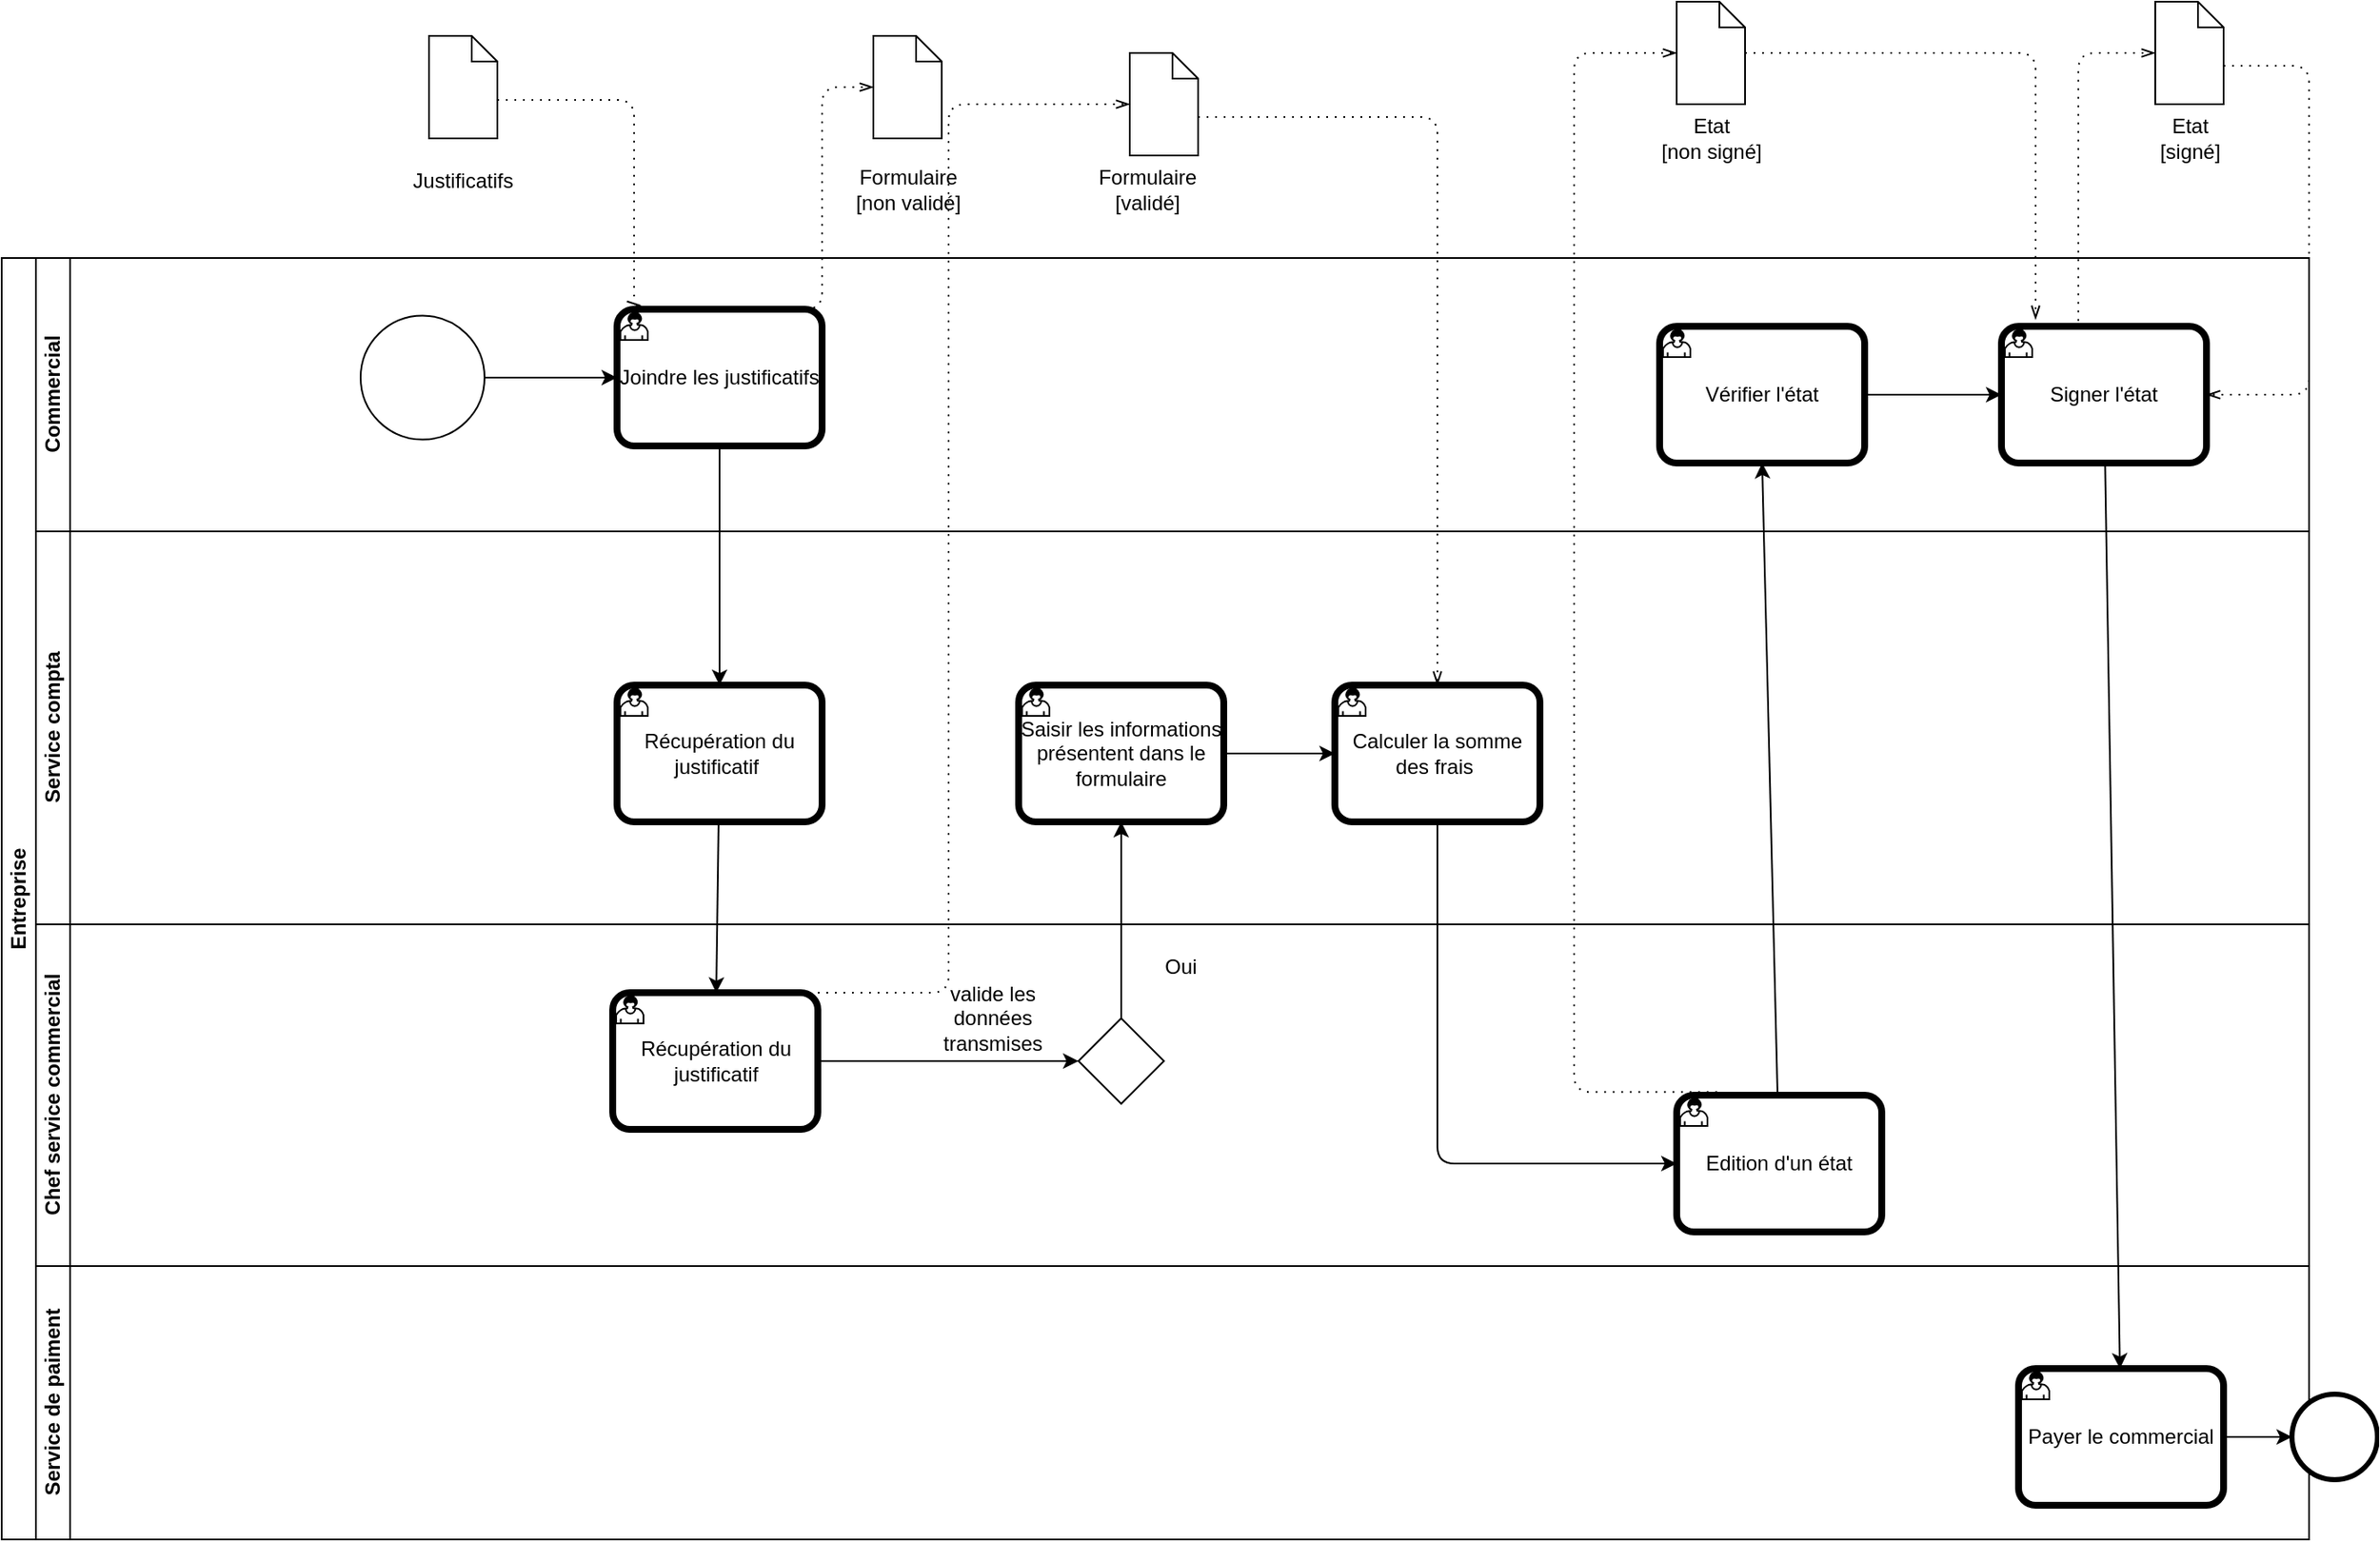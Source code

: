 <mxfile>
    <diagram id="N8Bebdnmj24x902qbwWk" name="Page-1">
        <mxGraphModel dx="1038" dy="1665" grid="1" gridSize="10" guides="1" tooltips="1" connect="1" arrows="1" fold="1" page="1" pageScale="1" pageWidth="850" pageHeight="1100" math="0" shadow="0">
            <root>
                <mxCell id="0"/>
                <mxCell id="1" parent="0"/>
                <mxCell id="2" value="Entreprise" style="swimlane;html=1;childLayout=stackLayout;resizeParent=1;resizeParentMax=0;horizontal=0;startSize=20;horizontalStack=0;whiteSpace=wrap;" vertex="1" parent="1">
                    <mxGeometry x="200" y="110" width="1350" height="750" as="geometry"/>
                </mxCell>
                <mxCell id="3" value="Commercial" style="swimlane;html=1;startSize=20;horizontal=0;fillStyle=auto;swimlaneFillColor=default;" vertex="1" parent="2">
                    <mxGeometry x="20" width="1330" height="160" as="geometry"/>
                </mxCell>
                <mxCell id="20" style="edgeStyle=none;html=1;" edge="1" parent="3" source="16" target="74">
                    <mxGeometry relative="1" as="geometry">
                        <mxPoint x="130" y="140" as="targetPoint"/>
                    </mxGeometry>
                </mxCell>
                <mxCell id="16" value="" style="points=[[0.145,0.145,0],[0.5,0,0],[0.855,0.145,0],[1,0.5,0],[0.855,0.855,0],[0.5,1,0],[0.145,0.855,0],[0,0.5,0]];shape=mxgraph.bpmn.event;html=1;verticalLabelPosition=bottom;labelBackgroundColor=#ffffff;verticalAlign=top;align=center;perimeter=ellipsePerimeter;outlineConnect=0;aspect=fixed;outline=standard;symbol=general;" vertex="1" parent="3">
                    <mxGeometry x="190" y="33.75" width="72.5" height="72.5" as="geometry"/>
                </mxCell>
                <mxCell id="57" value="" style="edgeStyle=none;html=1;" edge="1" parent="3" source="50" target="56">
                    <mxGeometry relative="1" as="geometry"/>
                </mxCell>
                <mxCell id="50" value="Vérifier l'état" style="points=[[0.25,0,0],[0.5,0,0],[0.75,0,0],[1,0.25,0],[1,0.5,0],[1,0.75,0],[0.75,1,0],[0.5,1,0],[0.25,1,0],[0,0.75,0],[0,0.5,0],[0,0.25,0]];shape=mxgraph.bpmn.task;whiteSpace=wrap;rectStyle=rounded;size=10;html=1;bpmnShapeType=call;taskMarker=user;fillStyle=auto;" vertex="1" parent="3">
                    <mxGeometry x="950" y="40" width="120" height="80" as="geometry"/>
                </mxCell>
                <mxCell id="56" value="Signer l'état" style="points=[[0.25,0,0],[0.5,0,0],[0.75,0,0],[1,0.25,0],[1,0.5,0],[1,0.75,0],[0.75,1,0],[0.5,1,0],[0.25,1,0],[0,0.75,0],[0,0.5,0],[0,0.25,0]];shape=mxgraph.bpmn.task;whiteSpace=wrap;rectStyle=rounded;size=10;html=1;bpmnShapeType=call;taskMarker=user;fillStyle=auto;" vertex="1" parent="3">
                    <mxGeometry x="1150" y="40" width="120" height="80" as="geometry"/>
                </mxCell>
                <mxCell id="74" value="Joindre les justificatifs" style="points=[[0.25,0,0],[0.5,0,0],[0.75,0,0],[1,0.25,0],[1,0.5,0],[1,0.75,0],[0.75,1,0],[0.5,1,0],[0.25,1,0],[0,0.75,0],[0,0.5,0],[0,0.25,0]];shape=mxgraph.bpmn.task;whiteSpace=wrap;rectStyle=rounded;size=10;html=1;bpmnShapeType=call;taskMarker=user;fillStyle=auto;" vertex="1" parent="3">
                    <mxGeometry x="340" y="30" width="120" height="80" as="geometry"/>
                </mxCell>
                <mxCell id="4" value="Service compta" style="swimlane;html=1;startSize=20;horizontal=0;swimlaneFillColor=#FFFFFF;" vertex="1" parent="2">
                    <mxGeometry x="20" y="160" width="1330" height="230" as="geometry"/>
                </mxCell>
                <mxCell id="9" style="edgeStyle=none;html=1;" edge="1" parent="4" target="8">
                    <mxGeometry relative="1" as="geometry">
                        <mxPoint x="80" y="170" as="sourcePoint"/>
                    </mxGeometry>
                </mxCell>
                <mxCell id="25" value="Récupération du justificatif&amp;nbsp;" style="points=[[0.25,0,0],[0.5,0,0],[0.75,0,0],[1,0.25,0],[1,0.5,0],[1,0.75,0],[0.75,1,0],[0.5,1,0],[0.25,1,0],[0,0.75,0],[0,0.5,0],[0,0.25,0]];shape=mxgraph.bpmn.task;whiteSpace=wrap;rectStyle=rounded;size=10;html=1;bpmnShapeType=call;taskMarker=user;fillStyle=auto;" vertex="1" parent="4">
                    <mxGeometry x="340" y="90" width="120" height="80" as="geometry"/>
                </mxCell>
                <mxCell id="41" value="" style="edgeStyle=none;html=1;" edge="1" parent="4" source="37" target="40">
                    <mxGeometry relative="1" as="geometry"/>
                </mxCell>
                <mxCell id="37" value="Saisir les informations présentent dans le formulaire" style="points=[[0.25,0,0],[0.5,0,0],[0.75,0,0],[1,0.25,0],[1,0.5,0],[1,0.75,0],[0.75,1,0],[0.5,1,0],[0.25,1,0],[0,0.75,0],[0,0.5,0],[0,0.25,0]];shape=mxgraph.bpmn.task;whiteSpace=wrap;rectStyle=rounded;size=10;html=1;bpmnShapeType=call;taskMarker=user;fillStyle=auto;" vertex="1" parent="4">
                    <mxGeometry x="575" y="90" width="120" height="80" as="geometry"/>
                </mxCell>
                <mxCell id="40" value="Calculer la somme des frais&amp;nbsp;" style="points=[[0.25,0,0],[0.5,0,0],[0.75,0,0],[1,0.25,0],[1,0.5,0],[1,0.75,0],[0.75,1,0],[0.5,1,0],[0.25,1,0],[0,0.75,0],[0,0.5,0],[0,0.25,0]];shape=mxgraph.bpmn.task;whiteSpace=wrap;rectStyle=rounded;size=10;html=1;bpmnShapeType=call;taskMarker=user;fillStyle=auto;" vertex="1" parent="4">
                    <mxGeometry x="760" y="90" width="120" height="80" as="geometry"/>
                </mxCell>
                <mxCell id="5" value="Chef service commercial" style="swimlane;html=1;startSize=20;horizontal=0;swimlaneFillColor=#FFFFFF;" vertex="1" parent="2">
                    <mxGeometry x="20" y="390" width="1330" height="200" as="geometry"/>
                </mxCell>
                <mxCell id="31" style="edgeStyle=none;html=1;" edge="1" parent="5" source="28" target="30">
                    <mxGeometry relative="1" as="geometry"/>
                </mxCell>
                <mxCell id="28" value="Récupération du justificatif" style="points=[[0.25,0,0],[0.5,0,0],[0.75,0,0],[1,0.25,0],[1,0.5,0],[1,0.75,0],[0.75,1,0],[0.5,1,0],[0.25,1,0],[0,0.75,0],[0,0.5,0],[0,0.25,0]];shape=mxgraph.bpmn.task;whiteSpace=wrap;rectStyle=rounded;size=10;html=1;bpmnShapeType=call;taskMarker=user;fillStyle=auto;" vertex="1" parent="5">
                    <mxGeometry x="337.5" y="40" width="120" height="80" as="geometry"/>
                </mxCell>
                <mxCell id="30" value="" style="points=[[0.25,0.25,0],[0.5,0,0],[0.75,0.25,0],[1,0.5,0],[0.75,0.75,0],[0.5,1,0],[0.25,0.75,0],[0,0.5,0]];shape=mxgraph.bpmn.gateway2;html=1;verticalLabelPosition=bottom;labelBackgroundColor=#ffffff;verticalAlign=top;align=center;perimeter=rhombusPerimeter;outlineConnect=0;outline=none;symbol=none;fillStyle=auto;" vertex="1" parent="5">
                    <mxGeometry x="610" y="55" width="50" height="50" as="geometry"/>
                </mxCell>
                <mxCell id="32" value="valide les données transmises" style="text;html=1;strokeColor=none;fillColor=none;align=center;verticalAlign=middle;whiteSpace=wrap;rounded=0;fillStyle=auto;" vertex="1" parent="5">
                    <mxGeometry x="530" y="40" width="60" height="30" as="geometry"/>
                </mxCell>
                <mxCell id="39" value="Oui" style="text;html=1;strokeColor=none;fillColor=none;align=center;verticalAlign=middle;whiteSpace=wrap;rounded=0;fillStyle=auto;" vertex="1" parent="5">
                    <mxGeometry x="640" y="10" width="60" height="30" as="geometry"/>
                </mxCell>
                <mxCell id="26" style="edgeStyle=none;html=1;exitX=0.5;exitY=1;exitDx=0;exitDy=0;exitPerimeter=0;" edge="1" parent="2" source="74" target="25">
                    <mxGeometry relative="1" as="geometry">
                        <mxPoint x="409.615" y="260" as="sourcePoint"/>
                    </mxGeometry>
                </mxCell>
                <mxCell id="29" style="edgeStyle=none;html=1;" edge="1" parent="2" source="25" target="28">
                    <mxGeometry relative="1" as="geometry"/>
                </mxCell>
                <mxCell id="38" style="edgeStyle=none;html=1;entryX=0.5;entryY=1;entryDx=0;entryDy=0;entryPerimeter=0;" edge="1" parent="2" source="30" target="37">
                    <mxGeometry relative="1" as="geometry"/>
                </mxCell>
                <mxCell id="58" value="Service de paiment" style="swimlane;html=1;startSize=20;horizontal=0;swimlaneFillColor=#FFFFFF;" vertex="1" parent="2">
                    <mxGeometry x="20" y="590" width="1330" height="160" as="geometry"/>
                </mxCell>
                <mxCell id="70" style="edgeStyle=none;html=1;" edge="1" parent="58" source="66" target="69">
                    <mxGeometry relative="1" as="geometry"/>
                </mxCell>
                <mxCell id="66" value="Payer le commercial" style="points=[[0.25,0,0],[0.5,0,0],[0.75,0,0],[1,0.25,0],[1,0.5,0],[1,0.75,0],[0.75,1,0],[0.5,1,0],[0.25,1,0],[0,0.75,0],[0,0.5,0],[0,0.25,0]];shape=mxgraph.bpmn.task;whiteSpace=wrap;rectStyle=rounded;size=10;html=1;bpmnShapeType=call;taskMarker=user;fillStyle=auto;" vertex="1" parent="58">
                    <mxGeometry x="1160" y="60" width="120" height="80" as="geometry"/>
                </mxCell>
                <mxCell id="69" value="" style="points=[[0.145,0.145,0],[0.5,0,0],[0.855,0.145,0],[1,0.5,0],[0.855,0.855,0],[0.5,1,0],[0.145,0.855,0],[0,0.5,0]];shape=mxgraph.bpmn.event;html=1;verticalLabelPosition=bottom;labelBackgroundColor=#ffffff;verticalAlign=top;align=center;perimeter=ellipsePerimeter;outlineConnect=0;aspect=fixed;outline=end;symbol=terminate2;fillStyle=auto;" vertex="1" parent="58">
                    <mxGeometry x="1320" y="75" width="50" height="50" as="geometry"/>
                </mxCell>
                <mxCell id="67" value="" style="edgeStyle=none;html=1;" edge="1" parent="2" source="56" target="66">
                    <mxGeometry relative="1" as="geometry"/>
                </mxCell>
                <mxCell id="71" style="edgeStyle=none;html=1;entryX=0.5;entryY=1;entryDx=0;entryDy=0;entryPerimeter=0;" edge="1" parent="1" source="42" target="50">
                    <mxGeometry relative="1" as="geometry"/>
                </mxCell>
                <mxCell id="42" value="Edition d'un état" style="points=[[0.25,0,0],[0.5,0,0],[0.75,0,0],[1,0.25,0],[1,0.5,0],[1,0.75,0],[0.75,1,0],[0.5,1,0],[0.25,1,0],[0,0.75,0],[0,0.5,0],[0,0.25,0]];shape=mxgraph.bpmn.task;whiteSpace=wrap;rectStyle=rounded;size=10;html=1;bpmnShapeType=call;taskMarker=user;fillStyle=auto;" vertex="1" parent="1">
                    <mxGeometry x="1180" y="600" width="120" height="80" as="geometry"/>
                </mxCell>
                <mxCell id="43" value="" style="edgeStyle=none;html=1;" edge="1" parent="1" source="40" target="42">
                    <mxGeometry relative="1" as="geometry">
                        <Array as="points">
                            <mxPoint x="1040" y="640"/>
                        </Array>
                    </mxGeometry>
                </mxCell>
                <mxCell id="76" value="" style="shape=mxgraph.bpmn.data;labelPosition=center;verticalLabelPosition=bottom;align=center;verticalAlign=top;whiteSpace=wrap;size=15;html=1;fillStyle=auto;" vertex="1" parent="1">
                    <mxGeometry x="450" y="-20" width="40" height="60" as="geometry"/>
                </mxCell>
                <mxCell id="77" value="" style="edgeStyle=elbowEdgeStyle;fontSize=12;html=1;endFill=0;startFill=0;endSize=6;startSize=6;dashed=1;dashPattern=1 4;endArrow=openThin;startArrow=none;exitX=0;exitY=0;exitDx=40;exitDy=37.5;exitPerimeter=0;entryX=0.116;entryY=-0.029;entryDx=0;entryDy=0;entryPerimeter=0;" edge="1" parent="1" source="76" target="74">
                    <mxGeometry width="160" relative="1" as="geometry">
                        <mxPoint x="700" y="290" as="sourcePoint"/>
                        <mxPoint x="580" y="130" as="targetPoint"/>
                        <Array as="points">
                            <mxPoint x="570" y="80"/>
                            <mxPoint x="630" y="50"/>
                        </Array>
                    </mxGeometry>
                </mxCell>
                <mxCell id="78" value="Justificatifs" style="text;html=1;strokeColor=none;fillColor=none;align=center;verticalAlign=middle;whiteSpace=wrap;rounded=0;fillStyle=auto;" vertex="1" parent="1">
                    <mxGeometry x="430" y="50" width="80" height="30" as="geometry"/>
                </mxCell>
                <mxCell id="79" value="" style="shape=mxgraph.bpmn.data;labelPosition=center;verticalLabelPosition=bottom;align=center;verticalAlign=top;whiteSpace=wrap;size=15;html=1;fillStyle=auto;" vertex="1" parent="1">
                    <mxGeometry x="710" y="-20" width="40" height="60" as="geometry"/>
                </mxCell>
                <mxCell id="80" value="" style="edgeStyle=elbowEdgeStyle;fontSize=12;html=1;endFill=0;startFill=0;endSize=6;startSize=6;dashed=1;dashPattern=1 4;endArrow=openThin;startArrow=none;exitX=0.75;exitY=0;exitDx=0;exitDy=0;exitPerimeter=0;" edge="1" parent="1" source="74" target="79">
                    <mxGeometry width="160" relative="1" as="geometry">
                        <mxPoint x="680" y="140" as="sourcePoint"/>
                        <mxPoint x="840" y="140" as="targetPoint"/>
                    </mxGeometry>
                </mxCell>
                <mxCell id="81" value="Formulaire&lt;br&gt;[non validé]" style="text;html=1;align=center;verticalAlign=middle;resizable=0;points=[];autosize=1;strokeColor=none;fillColor=none;" vertex="1" parent="1">
                    <mxGeometry x="690" y="50" width="80" height="40" as="geometry"/>
                </mxCell>
                <mxCell id="82" value="" style="edgeStyle=elbowEdgeStyle;fontSize=12;html=1;endFill=0;startFill=0;endSize=6;startSize=6;dashed=1;dashPattern=1 4;endArrow=openThin;startArrow=none;exitX=0.75;exitY=0;exitDx=0;exitDy=0;exitPerimeter=0;entryX=0;entryY=0.5;entryDx=0;entryDy=0;entryPerimeter=0;" edge="1" parent="1" source="28" target="83">
                    <mxGeometry width="160" relative="1" as="geometry">
                        <mxPoint x="670" y="560" as="sourcePoint"/>
                        <mxPoint x="840" y="20" as="targetPoint"/>
                    </mxGeometry>
                </mxCell>
                <mxCell id="83" value="" style="shape=mxgraph.bpmn.data;labelPosition=center;verticalLabelPosition=bottom;align=center;verticalAlign=top;whiteSpace=wrap;size=15;html=1;fillStyle=auto;" vertex="1" parent="1">
                    <mxGeometry x="860" y="-10" width="40" height="60" as="geometry"/>
                </mxCell>
                <mxCell id="84" value="Formulaire&lt;br&gt;[validé]" style="text;html=1;align=center;verticalAlign=middle;resizable=0;points=[];autosize=1;strokeColor=none;fillColor=none;" vertex="1" parent="1">
                    <mxGeometry x="830" y="50" width="80" height="40" as="geometry"/>
                </mxCell>
                <mxCell id="85" value="" style="edgeStyle=elbowEdgeStyle;fontSize=12;html=1;endFill=0;startFill=0;endSize=6;startSize=6;dashed=1;dashPattern=1 4;endArrow=openThin;startArrow=none;exitX=0;exitY=0;exitDx=40;exitDy=37.5;exitPerimeter=0;entryX=0.5;entryY=0;entryDx=0;entryDy=0;entryPerimeter=0;" edge="1" parent="1" source="83" target="40">
                    <mxGeometry width="160" relative="1" as="geometry">
                        <mxPoint x="800" y="110" as="sourcePoint"/>
                        <mxPoint x="960" y="110" as="targetPoint"/>
                        <Array as="points">
                            <mxPoint x="1040" y="190"/>
                        </Array>
                    </mxGeometry>
                </mxCell>
                <mxCell id="86" value="" style="edgeStyle=elbowEdgeStyle;fontSize=12;html=1;endFill=0;startFill=0;endSize=6;startSize=6;dashed=1;dashPattern=1 4;endArrow=openThin;startArrow=none;exitX=0.197;exitY=-0.023;exitDx=0;exitDy=0;exitPerimeter=0;" edge="1" parent="1" source="42">
                    <mxGeometry width="160" relative="1" as="geometry">
                        <mxPoint x="950" y="410" as="sourcePoint"/>
                        <mxPoint x="1180" y="-10" as="targetPoint"/>
                        <Array as="points">
                            <mxPoint x="1120" y="250"/>
                        </Array>
                    </mxGeometry>
                </mxCell>
                <mxCell id="87" value="" style="shape=mxgraph.bpmn.data;labelPosition=center;verticalLabelPosition=bottom;align=center;verticalAlign=top;whiteSpace=wrap;size=15;html=1;fillStyle=auto;" vertex="1" parent="1">
                    <mxGeometry x="1180" y="-40" width="40" height="60" as="geometry"/>
                </mxCell>
                <mxCell id="88" value="Etat&lt;br&gt;[non signé]" style="text;html=1;align=center;verticalAlign=middle;resizable=0;points=[];autosize=1;strokeColor=none;fillColor=none;" vertex="1" parent="1">
                    <mxGeometry x="1160" y="20" width="80" height="40" as="geometry"/>
                </mxCell>
                <mxCell id="89" value="" style="edgeStyle=elbowEdgeStyle;fontSize=12;html=1;endFill=0;startFill=0;endSize=6;startSize=6;dashed=1;dashPattern=1 4;endArrow=openThin;startArrow=none;entryX=0.165;entryY=-0.051;entryDx=0;entryDy=0;entryPerimeter=0;" edge="1" parent="1" source="87" target="56">
                    <mxGeometry width="160" relative="1" as="geometry">
                        <mxPoint x="1330" y="150" as="sourcePoint"/>
                        <mxPoint x="1490" y="150" as="targetPoint"/>
                        <Array as="points">
                            <mxPoint x="1390" y="60"/>
                        </Array>
                    </mxGeometry>
                </mxCell>
                <mxCell id="90" value="" style="shape=mxgraph.bpmn.data;labelPosition=center;verticalLabelPosition=bottom;align=center;verticalAlign=top;whiteSpace=wrap;size=15;html=1;fillStyle=auto;" vertex="1" parent="1">
                    <mxGeometry x="1460" y="-40" width="40" height="60" as="geometry"/>
                </mxCell>
                <mxCell id="91" value="Etat&lt;br&gt;[signé]" style="text;html=1;align=center;verticalAlign=middle;resizable=0;points=[];autosize=1;strokeColor=none;fillColor=none;" vertex="1" parent="1">
                    <mxGeometry x="1450" y="20" width="60" height="40" as="geometry"/>
                </mxCell>
                <mxCell id="92" value="" style="edgeStyle=elbowEdgeStyle;fontSize=12;html=1;endFill=0;startFill=0;endSize=6;startSize=6;dashed=1;dashPattern=1 4;endArrow=openThin;startArrow=none;exitX=0.375;exitY=-0.04;exitDx=0;exitDy=0;exitPerimeter=0;" edge="1" parent="1" source="56">
                    <mxGeometry width="160" relative="1" as="geometry">
                        <mxPoint x="1420" y="140" as="sourcePoint"/>
                        <mxPoint x="1460" y="-10" as="targetPoint"/>
                        <Array as="points">
                            <mxPoint x="1415" y="70"/>
                        </Array>
                    </mxGeometry>
                </mxCell>
                <mxCell id="93" value="" style="edgeStyle=elbowEdgeStyle;fontSize=12;html=1;endFill=0;startFill=0;endSize=6;startSize=6;dashed=1;dashPattern=1 4;endArrow=openThin;startArrow=none;exitX=0;exitY=0;exitDx=40;exitDy=37.5;exitPerimeter=0;entryX=1;entryY=0.5;entryDx=0;entryDy=0;entryPerimeter=0;" edge="1" parent="1" source="90" target="56">
                    <mxGeometry width="160" relative="1" as="geometry">
                        <mxPoint x="1330" y="140" as="sourcePoint"/>
                        <mxPoint x="1500" y="190" as="targetPoint"/>
                        <Array as="points">
                            <mxPoint x="1550" y="90"/>
                        </Array>
                    </mxGeometry>
                </mxCell>
            </root>
        </mxGraphModel>
    </diagram>
</mxfile>